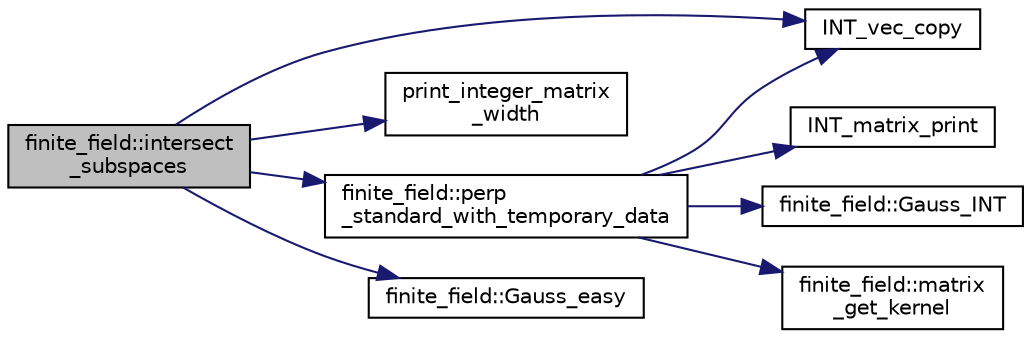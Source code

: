 digraph "finite_field::intersect_subspaces"
{
  edge [fontname="Helvetica",fontsize="10",labelfontname="Helvetica",labelfontsize="10"];
  node [fontname="Helvetica",fontsize="10",shape=record];
  rankdir="LR";
  Node6431 [label="finite_field::intersect\l_subspaces",height=0.2,width=0.4,color="black", fillcolor="grey75", style="filled", fontcolor="black"];
  Node6431 -> Node6432 [color="midnightblue",fontsize="10",style="solid",fontname="Helvetica"];
  Node6432 [label="INT_vec_copy",height=0.2,width=0.4,color="black", fillcolor="white", style="filled",URL="$df/dbf/sajeeb_8_c.html#ac2d875e27e009af6ec04d17254d11075"];
  Node6431 -> Node6433 [color="midnightblue",fontsize="10",style="solid",fontname="Helvetica"];
  Node6433 [label="print_integer_matrix\l_width",height=0.2,width=0.4,color="black", fillcolor="white", style="filled",URL="$d5/db4/io__and__os_8h.html#aa78f3e73fc2179251bd15adbcc31573f"];
  Node6431 -> Node6434 [color="midnightblue",fontsize="10",style="solid",fontname="Helvetica"];
  Node6434 [label="finite_field::perp\l_standard_with_temporary_data",height=0.2,width=0.4,color="black", fillcolor="white", style="filled",URL="$df/d5a/classfinite__field.html#aae3cca9b5f19ae969a9c5349d14f41c0"];
  Node6434 -> Node6432 [color="midnightblue",fontsize="10",style="solid",fontname="Helvetica"];
  Node6434 -> Node6435 [color="midnightblue",fontsize="10",style="solid",fontname="Helvetica"];
  Node6435 [label="INT_matrix_print",height=0.2,width=0.4,color="black", fillcolor="white", style="filled",URL="$d5/db4/io__and__os_8h.html#afd4180a24bef3a2b584668a4eaf607ff"];
  Node6434 -> Node6436 [color="midnightblue",fontsize="10",style="solid",fontname="Helvetica"];
  Node6436 [label="finite_field::Gauss_INT",height=0.2,width=0.4,color="black", fillcolor="white", style="filled",URL="$df/d5a/classfinite__field.html#adb676d2e80341b53751326e3a58beb11"];
  Node6434 -> Node6437 [color="midnightblue",fontsize="10",style="solid",fontname="Helvetica"];
  Node6437 [label="finite_field::matrix\l_get_kernel",height=0.2,width=0.4,color="black", fillcolor="white", style="filled",URL="$df/d5a/classfinite__field.html#ac45780a927cee936df13d04d30d2d248"];
  Node6431 -> Node6438 [color="midnightblue",fontsize="10",style="solid",fontname="Helvetica"];
  Node6438 [label="finite_field::Gauss_easy",height=0.2,width=0.4,color="black", fillcolor="white", style="filled",URL="$df/d5a/classfinite__field.html#a32761bf6c4a41f24b7193352127db8e7"];
}
